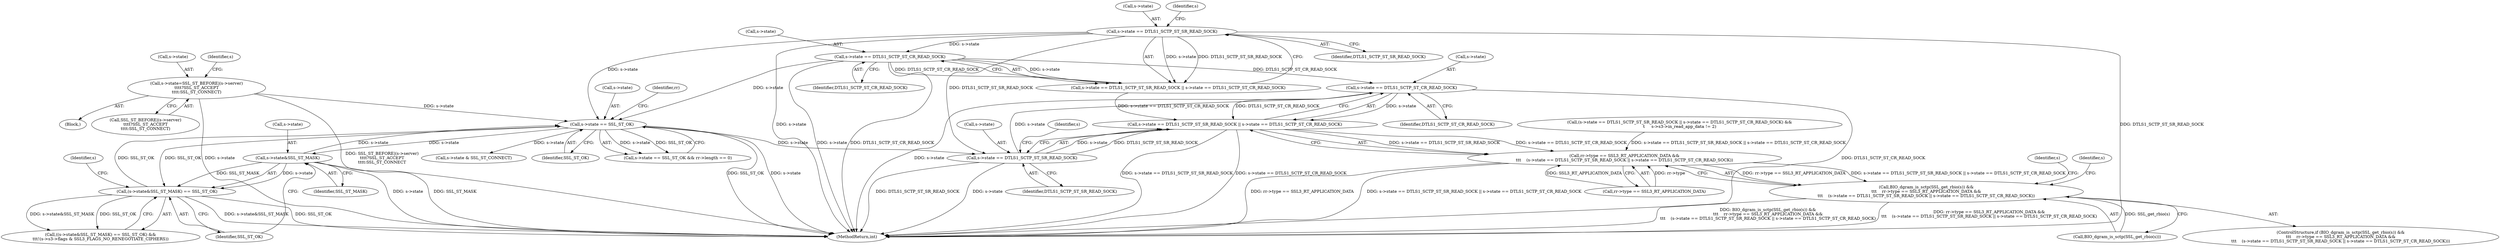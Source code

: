 digraph "0_openssl_103b171d8fc282ef435f8de9afbf7782e312961f_3@pointer" {
"1000584" [label="(Call,s->state == DTLS1_SCTP_ST_CR_READ_SOCK)"];
"1000579" [label="(Call,s->state == DTLS1_SCTP_ST_SR_READ_SOCK)"];
"1000294" [label="(Call,s->state == SSL_ST_OK)"];
"1001496" [label="(Call,s->state&SSL_ST_MASK)"];
"1001511" [label="(Call,s->state=SSL_ST_BEFORE|(s->server)\n\t\t\t\t?SSL_ST_ACCEPT\n\t\t\t\t:SSL_ST_CONNECT)"];
"1000239" [label="(Call,s->state == DTLS1_SCTP_ST_SR_READ_SOCK)"];
"1000244" [label="(Call,s->state == DTLS1_SCTP_ST_CR_READ_SOCK)"];
"1001495" [label="(Call,(s->state&SSL_ST_MASK) == SSL_ST_OK)"];
"1000578" [label="(Call,s->state == DTLS1_SCTP_ST_SR_READ_SOCK || s->state == DTLS1_SCTP_ST_CR_READ_SOCK)"];
"1000572" [label="(Call,rr->type == SSL3_RT_APPLICATION_DATA &&\n\t\t\t    (s->state == DTLS1_SCTP_ST_SR_READ_SOCK || s->state == DTLS1_SCTP_ST_CR_READ_SOCK))"];
"1000568" [label="(Call,BIO_dgram_is_sctp(SSL_get_rbio(s)) &&\n\t\t\t    rr->type == SSL3_RT_APPLICATION_DATA &&\n\t\t\t    (s->state == DTLS1_SCTP_ST_SR_READ_SOCK || s->state == DTLS1_SCTP_ST_CR_READ_SOCK))"];
"1000605" [label="(Identifier,s)"];
"1000294" [label="(Call,s->state == SSL_ST_OK)"];
"1000580" [label="(Call,s->state)"];
"1000239" [label="(Call,s->state == DTLS1_SCTP_ST_SR_READ_SOCK)"];
"1001494" [label="(Call,((s->state&SSL_ST_MASK) == SSL_ST_OK) &&\n\t\t\t!(s->s3->flags & SSL3_FLAGS_NO_RENEGOTIATE_CIPHERS))"];
"1000585" [label="(Call,s->state)"];
"1001511" [label="(Call,s->state=SSL_ST_BEFORE|(s->server)\n\t\t\t\t?SSL_ST_ACCEPT\n\t\t\t\t:SSL_ST_CONNECT)"];
"1001500" [label="(Identifier,SSL_ST_MASK)"];
"1000584" [label="(Call,s->state == DTLS1_SCTP_ST_CR_READ_SOCK)"];
"1000592" [label="(Identifier,s)"];
"1000573" [label="(Call,rr->type == SSL3_RT_APPLICATION_DATA)"];
"1000568" [label="(Call,BIO_dgram_is_sctp(SSL_get_rbio(s)) &&\n\t\t\t    rr->type == SSL3_RT_APPLICATION_DATA &&\n\t\t\t    (s->state == DTLS1_SCTP_ST_SR_READ_SOCK || s->state == DTLS1_SCTP_ST_CR_READ_SOCK))"];
"1000295" [label="(Call,s->state)"];
"1000583" [label="(Identifier,DTLS1_SCTP_ST_SR_READ_SOCK)"];
"1001525" [label="(Identifier,s)"];
"1000569" [label="(Call,BIO_dgram_is_sctp(SSL_get_rbio(s)))"];
"1000578" [label="(Call,s->state == DTLS1_SCTP_ST_SR_READ_SOCK || s->state == DTLS1_SCTP_ST_CR_READ_SOCK)"];
"1001515" [label="(Call,SSL_ST_BEFORE|(s->server)\n\t\t\t\t?SSL_ST_ACCEPT\n\t\t\t\t:SSL_ST_CONNECT)"];
"1000567" [label="(ControlStructure,if (BIO_dgram_is_sctp(SSL_get_rbio(s)) &&\n\t\t\t    rr->type == SSL3_RT_APPLICATION_DATA &&\n\t\t\t    (s->state == DTLS1_SCTP_ST_SR_READ_SOCK || s->state == DTLS1_SCTP_ST_CR_READ_SOCK)))"];
"1000240" [label="(Call,s->state)"];
"1001510" [label="(Block,)"];
"1001512" [label="(Call,s->state)"];
"1000588" [label="(Identifier,DTLS1_SCTP_ST_CR_READ_SOCK)"];
"1000248" [label="(Identifier,DTLS1_SCTP_ST_CR_READ_SOCK)"];
"1001707" [label="(MethodReturn,int)"];
"1000244" [label="(Call,s->state == DTLS1_SCTP_ST_CR_READ_SOCK)"];
"1001506" [label="(Identifier,s)"];
"1000301" [label="(Identifier,rr)"];
"1000579" [label="(Call,s->state == DTLS1_SCTP_ST_SR_READ_SOCK)"];
"1001495" [label="(Call,(s->state&SSL_ST_MASK) == SSL_ST_OK)"];
"1001501" [label="(Identifier,SSL_ST_OK)"];
"1000245" [label="(Call,s->state)"];
"1000237" [label="(Call,(s->state == DTLS1_SCTP_ST_SR_READ_SOCK || s->state == DTLS1_SCTP_ST_CR_READ_SOCK) &&\n\t     s->s3->in_read_app_data != 2)"];
"1000298" [label="(Identifier,SSL_ST_OK)"];
"1000238" [label="(Call,s->state == DTLS1_SCTP_ST_SR_READ_SOCK || s->state == DTLS1_SCTP_ST_CR_READ_SOCK)"];
"1001496" [label="(Call,s->state&SSL_ST_MASK)"];
"1000293" [label="(Call,s->state == SSL_ST_OK && rr->length == 0)"];
"1000243" [label="(Identifier,DTLS1_SCTP_ST_SR_READ_SOCK)"];
"1001645" [label="(Call,s->state & SSL_ST_CONNECT)"];
"1000572" [label="(Call,rr->type == SSL3_RT_APPLICATION_DATA &&\n\t\t\t    (s->state == DTLS1_SCTP_ST_SR_READ_SOCK || s->state == DTLS1_SCTP_ST_CR_READ_SOCK))"];
"1000246" [label="(Identifier,s)"];
"1000586" [label="(Identifier,s)"];
"1001497" [label="(Call,s->state)"];
"1000584" -> "1000578"  [label="AST: "];
"1000584" -> "1000588"  [label="CFG: "];
"1000585" -> "1000584"  [label="AST: "];
"1000588" -> "1000584"  [label="AST: "];
"1000578" -> "1000584"  [label="CFG: "];
"1000584" -> "1001707"  [label="DDG: DTLS1_SCTP_ST_CR_READ_SOCK"];
"1000584" -> "1001707"  [label="DDG: s->state"];
"1000584" -> "1000578"  [label="DDG: s->state"];
"1000584" -> "1000578"  [label="DDG: DTLS1_SCTP_ST_CR_READ_SOCK"];
"1000579" -> "1000584"  [label="DDG: s->state"];
"1000244" -> "1000584"  [label="DDG: DTLS1_SCTP_ST_CR_READ_SOCK"];
"1000579" -> "1000578"  [label="AST: "];
"1000579" -> "1000583"  [label="CFG: "];
"1000580" -> "1000579"  [label="AST: "];
"1000583" -> "1000579"  [label="AST: "];
"1000586" -> "1000579"  [label="CFG: "];
"1000578" -> "1000579"  [label="CFG: "];
"1000579" -> "1001707"  [label="DDG: s->state"];
"1000579" -> "1001707"  [label="DDG: DTLS1_SCTP_ST_SR_READ_SOCK"];
"1000579" -> "1000578"  [label="DDG: s->state"];
"1000579" -> "1000578"  [label="DDG: DTLS1_SCTP_ST_SR_READ_SOCK"];
"1000294" -> "1000579"  [label="DDG: s->state"];
"1000239" -> "1000579"  [label="DDG: DTLS1_SCTP_ST_SR_READ_SOCK"];
"1000294" -> "1000293"  [label="AST: "];
"1000294" -> "1000298"  [label="CFG: "];
"1000295" -> "1000294"  [label="AST: "];
"1000298" -> "1000294"  [label="AST: "];
"1000301" -> "1000294"  [label="CFG: "];
"1000293" -> "1000294"  [label="CFG: "];
"1000294" -> "1001707"  [label="DDG: SSL_ST_OK"];
"1000294" -> "1001707"  [label="DDG: s->state"];
"1000294" -> "1000293"  [label="DDG: s->state"];
"1000294" -> "1000293"  [label="DDG: SSL_ST_OK"];
"1001496" -> "1000294"  [label="DDG: s->state"];
"1001511" -> "1000294"  [label="DDG: s->state"];
"1000239" -> "1000294"  [label="DDG: s->state"];
"1000244" -> "1000294"  [label="DDG: s->state"];
"1001495" -> "1000294"  [label="DDG: SSL_ST_OK"];
"1000294" -> "1001496"  [label="DDG: s->state"];
"1000294" -> "1001495"  [label="DDG: SSL_ST_OK"];
"1000294" -> "1001645"  [label="DDG: s->state"];
"1001496" -> "1001495"  [label="AST: "];
"1001496" -> "1001500"  [label="CFG: "];
"1001497" -> "1001496"  [label="AST: "];
"1001500" -> "1001496"  [label="AST: "];
"1001501" -> "1001496"  [label="CFG: "];
"1001496" -> "1001707"  [label="DDG: s->state"];
"1001496" -> "1001707"  [label="DDG: SSL_ST_MASK"];
"1001496" -> "1001495"  [label="DDG: s->state"];
"1001496" -> "1001495"  [label="DDG: SSL_ST_MASK"];
"1001511" -> "1001510"  [label="AST: "];
"1001511" -> "1001515"  [label="CFG: "];
"1001512" -> "1001511"  [label="AST: "];
"1001515" -> "1001511"  [label="AST: "];
"1001525" -> "1001511"  [label="CFG: "];
"1001511" -> "1001707"  [label="DDG: s->state"];
"1001511" -> "1001707"  [label="DDG: SSL_ST_BEFORE|(s->server)\n\t\t\t\t?SSL_ST_ACCEPT\n\t\t\t\t:SSL_ST_CONNECT"];
"1000239" -> "1000238"  [label="AST: "];
"1000239" -> "1000243"  [label="CFG: "];
"1000240" -> "1000239"  [label="AST: "];
"1000243" -> "1000239"  [label="AST: "];
"1000246" -> "1000239"  [label="CFG: "];
"1000238" -> "1000239"  [label="CFG: "];
"1000239" -> "1001707"  [label="DDG: s->state"];
"1000239" -> "1001707"  [label="DDG: DTLS1_SCTP_ST_SR_READ_SOCK"];
"1000239" -> "1000238"  [label="DDG: s->state"];
"1000239" -> "1000238"  [label="DDG: DTLS1_SCTP_ST_SR_READ_SOCK"];
"1000239" -> "1000244"  [label="DDG: s->state"];
"1000244" -> "1000238"  [label="AST: "];
"1000244" -> "1000248"  [label="CFG: "];
"1000245" -> "1000244"  [label="AST: "];
"1000248" -> "1000244"  [label="AST: "];
"1000238" -> "1000244"  [label="CFG: "];
"1000244" -> "1001707"  [label="DDG: DTLS1_SCTP_ST_CR_READ_SOCK"];
"1000244" -> "1001707"  [label="DDG: s->state"];
"1000244" -> "1000238"  [label="DDG: s->state"];
"1000244" -> "1000238"  [label="DDG: DTLS1_SCTP_ST_CR_READ_SOCK"];
"1001495" -> "1001494"  [label="AST: "];
"1001495" -> "1001501"  [label="CFG: "];
"1001501" -> "1001495"  [label="AST: "];
"1001506" -> "1001495"  [label="CFG: "];
"1001494" -> "1001495"  [label="CFG: "];
"1001495" -> "1001707"  [label="DDG: s->state&SSL_ST_MASK"];
"1001495" -> "1001707"  [label="DDG: SSL_ST_OK"];
"1001495" -> "1001494"  [label="DDG: s->state&SSL_ST_MASK"];
"1001495" -> "1001494"  [label="DDG: SSL_ST_OK"];
"1000578" -> "1000572"  [label="AST: "];
"1000572" -> "1000578"  [label="CFG: "];
"1000578" -> "1001707"  [label="DDG: s->state == DTLS1_SCTP_ST_SR_READ_SOCK"];
"1000578" -> "1001707"  [label="DDG: s->state == DTLS1_SCTP_ST_CR_READ_SOCK"];
"1000578" -> "1000572"  [label="DDG: s->state == DTLS1_SCTP_ST_SR_READ_SOCK"];
"1000578" -> "1000572"  [label="DDG: s->state == DTLS1_SCTP_ST_CR_READ_SOCK"];
"1000238" -> "1000578"  [label="DDG: s->state == DTLS1_SCTP_ST_CR_READ_SOCK"];
"1000572" -> "1000568"  [label="AST: "];
"1000572" -> "1000573"  [label="CFG: "];
"1000573" -> "1000572"  [label="AST: "];
"1000568" -> "1000572"  [label="CFG: "];
"1000572" -> "1001707"  [label="DDG: s->state == DTLS1_SCTP_ST_SR_READ_SOCK || s->state == DTLS1_SCTP_ST_CR_READ_SOCK"];
"1000572" -> "1001707"  [label="DDG: rr->type == SSL3_RT_APPLICATION_DATA"];
"1000572" -> "1000568"  [label="DDG: rr->type == SSL3_RT_APPLICATION_DATA"];
"1000572" -> "1000568"  [label="DDG: s->state == DTLS1_SCTP_ST_SR_READ_SOCK || s->state == DTLS1_SCTP_ST_CR_READ_SOCK"];
"1000573" -> "1000572"  [label="DDG: rr->type"];
"1000573" -> "1000572"  [label="DDG: SSL3_RT_APPLICATION_DATA"];
"1000237" -> "1000572"  [label="DDG: s->state == DTLS1_SCTP_ST_SR_READ_SOCK || s->state == DTLS1_SCTP_ST_CR_READ_SOCK"];
"1000568" -> "1000567"  [label="AST: "];
"1000568" -> "1000569"  [label="CFG: "];
"1000569" -> "1000568"  [label="AST: "];
"1000592" -> "1000568"  [label="CFG: "];
"1000605" -> "1000568"  [label="CFG: "];
"1000568" -> "1001707"  [label="DDG: BIO_dgram_is_sctp(SSL_get_rbio(s)) &&\n\t\t\t    rr->type == SSL3_RT_APPLICATION_DATA &&\n\t\t\t    (s->state == DTLS1_SCTP_ST_SR_READ_SOCK || s->state == DTLS1_SCTP_ST_CR_READ_SOCK)"];
"1000568" -> "1001707"  [label="DDG: rr->type == SSL3_RT_APPLICATION_DATA &&\n\t\t\t    (s->state == DTLS1_SCTP_ST_SR_READ_SOCK || s->state == DTLS1_SCTP_ST_CR_READ_SOCK)"];
"1000569" -> "1000568"  [label="DDG: SSL_get_rbio(s)"];
}
